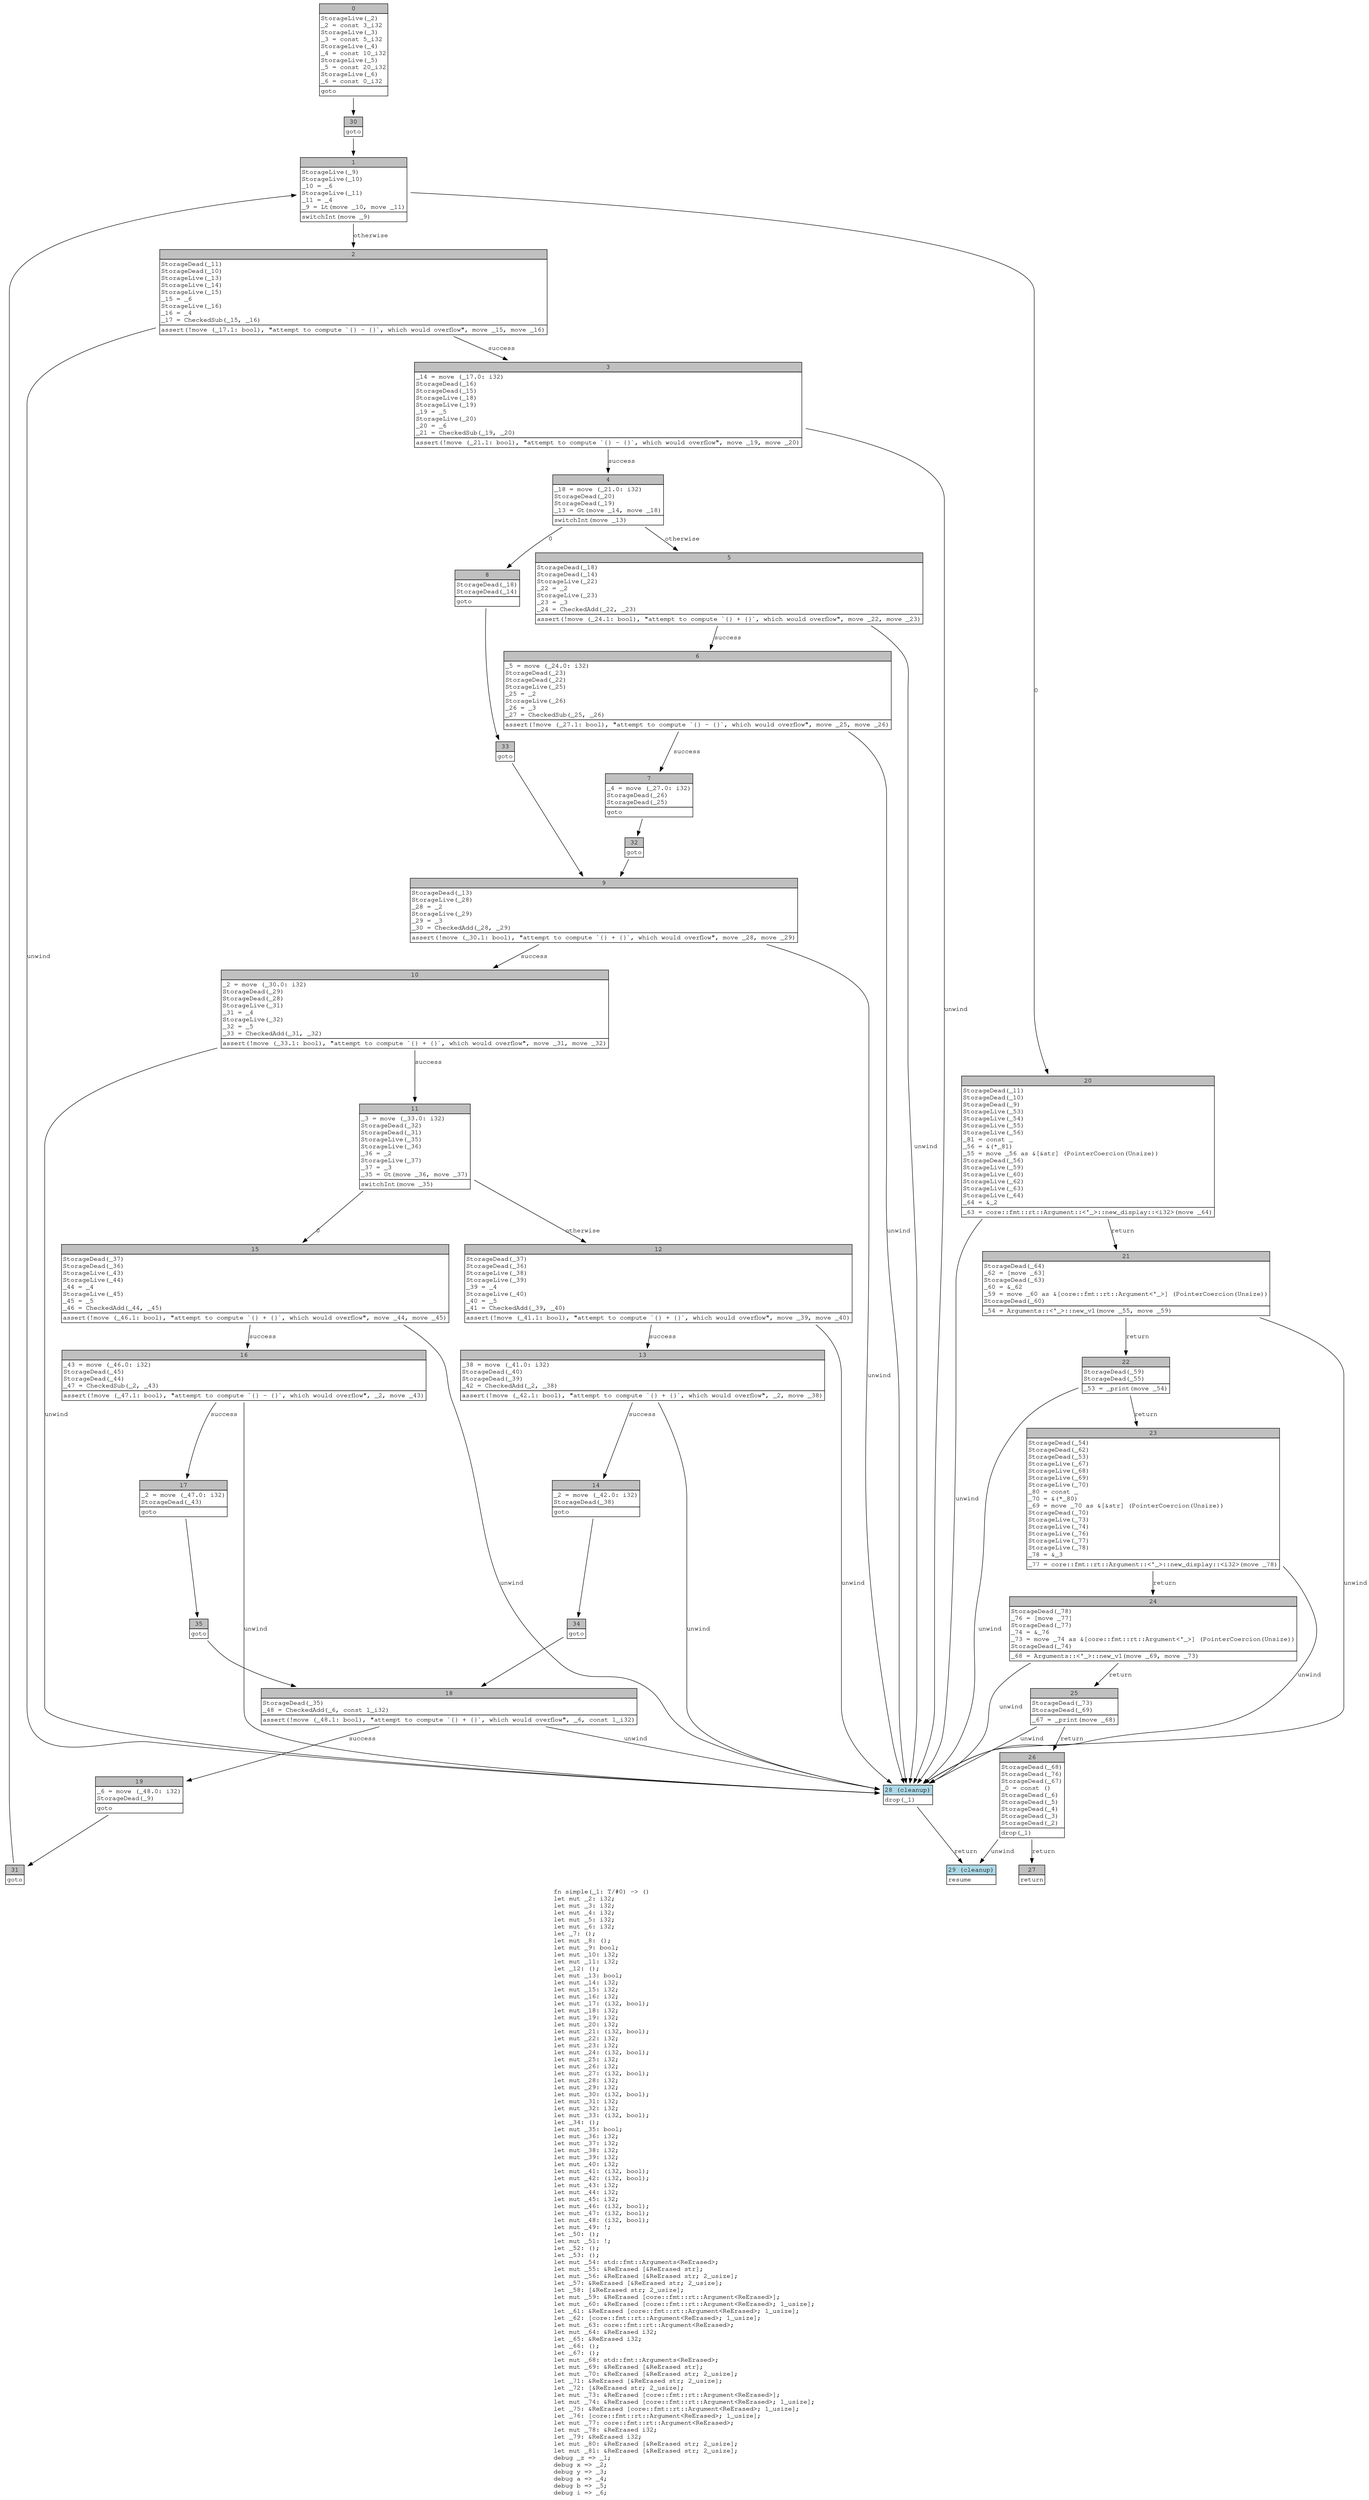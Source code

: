 digraph Mir_0_3 {
    graph [fontname="Courier, monospace"];
    node [fontname="Courier, monospace"];
    edge [fontname="Courier, monospace"];
    label=<fn simple(_1: T/#0) -&gt; ()<br align="left"/>let mut _2: i32;<br align="left"/>let mut _3: i32;<br align="left"/>let mut _4: i32;<br align="left"/>let mut _5: i32;<br align="left"/>let mut _6: i32;<br align="left"/>let _7: ();<br align="left"/>let mut _8: ();<br align="left"/>let mut _9: bool;<br align="left"/>let mut _10: i32;<br align="left"/>let mut _11: i32;<br align="left"/>let _12: ();<br align="left"/>let mut _13: bool;<br align="left"/>let mut _14: i32;<br align="left"/>let mut _15: i32;<br align="left"/>let mut _16: i32;<br align="left"/>let mut _17: (i32, bool);<br align="left"/>let mut _18: i32;<br align="left"/>let mut _19: i32;<br align="left"/>let mut _20: i32;<br align="left"/>let mut _21: (i32, bool);<br align="left"/>let mut _22: i32;<br align="left"/>let mut _23: i32;<br align="left"/>let mut _24: (i32, bool);<br align="left"/>let mut _25: i32;<br align="left"/>let mut _26: i32;<br align="left"/>let mut _27: (i32, bool);<br align="left"/>let mut _28: i32;<br align="left"/>let mut _29: i32;<br align="left"/>let mut _30: (i32, bool);<br align="left"/>let mut _31: i32;<br align="left"/>let mut _32: i32;<br align="left"/>let mut _33: (i32, bool);<br align="left"/>let _34: ();<br align="left"/>let mut _35: bool;<br align="left"/>let mut _36: i32;<br align="left"/>let mut _37: i32;<br align="left"/>let mut _38: i32;<br align="left"/>let mut _39: i32;<br align="left"/>let mut _40: i32;<br align="left"/>let mut _41: (i32, bool);<br align="left"/>let mut _42: (i32, bool);<br align="left"/>let mut _43: i32;<br align="left"/>let mut _44: i32;<br align="left"/>let mut _45: i32;<br align="left"/>let mut _46: (i32, bool);<br align="left"/>let mut _47: (i32, bool);<br align="left"/>let mut _48: (i32, bool);<br align="left"/>let mut _49: !;<br align="left"/>let _50: ();<br align="left"/>let mut _51: !;<br align="left"/>let _52: ();<br align="left"/>let _53: ();<br align="left"/>let mut _54: std::fmt::Arguments&lt;ReErased&gt;;<br align="left"/>let mut _55: &amp;ReErased [&amp;ReErased str];<br align="left"/>let mut _56: &amp;ReErased [&amp;ReErased str; 2_usize];<br align="left"/>let _57: &amp;ReErased [&amp;ReErased str; 2_usize];<br align="left"/>let _58: [&amp;ReErased str; 2_usize];<br align="left"/>let mut _59: &amp;ReErased [core::fmt::rt::Argument&lt;ReErased&gt;];<br align="left"/>let mut _60: &amp;ReErased [core::fmt::rt::Argument&lt;ReErased&gt;; 1_usize];<br align="left"/>let _61: &amp;ReErased [core::fmt::rt::Argument&lt;ReErased&gt;; 1_usize];<br align="left"/>let _62: [core::fmt::rt::Argument&lt;ReErased&gt;; 1_usize];<br align="left"/>let mut _63: core::fmt::rt::Argument&lt;ReErased&gt;;<br align="left"/>let mut _64: &amp;ReErased i32;<br align="left"/>let _65: &amp;ReErased i32;<br align="left"/>let _66: ();<br align="left"/>let _67: ();<br align="left"/>let mut _68: std::fmt::Arguments&lt;ReErased&gt;;<br align="left"/>let mut _69: &amp;ReErased [&amp;ReErased str];<br align="left"/>let mut _70: &amp;ReErased [&amp;ReErased str; 2_usize];<br align="left"/>let _71: &amp;ReErased [&amp;ReErased str; 2_usize];<br align="left"/>let _72: [&amp;ReErased str; 2_usize];<br align="left"/>let mut _73: &amp;ReErased [core::fmt::rt::Argument&lt;ReErased&gt;];<br align="left"/>let mut _74: &amp;ReErased [core::fmt::rt::Argument&lt;ReErased&gt;; 1_usize];<br align="left"/>let _75: &amp;ReErased [core::fmt::rt::Argument&lt;ReErased&gt;; 1_usize];<br align="left"/>let _76: [core::fmt::rt::Argument&lt;ReErased&gt;; 1_usize];<br align="left"/>let mut _77: core::fmt::rt::Argument&lt;ReErased&gt;;<br align="left"/>let mut _78: &amp;ReErased i32;<br align="left"/>let _79: &amp;ReErased i32;<br align="left"/>let mut _80: &amp;ReErased [&amp;ReErased str; 2_usize];<br align="left"/>let mut _81: &amp;ReErased [&amp;ReErased str; 2_usize];<br align="left"/>debug _z =&gt; _1;<br align="left"/>debug x =&gt; _2;<br align="left"/>debug y =&gt; _3;<br align="left"/>debug a =&gt; _4;<br align="left"/>debug b =&gt; _5;<br align="left"/>debug i =&gt; _6;<br align="left"/>>;
    bb0__0_3 [shape="none", label=<<table border="0" cellborder="1" cellspacing="0"><tr><td bgcolor="gray" align="center" colspan="1">0</td></tr><tr><td align="left" balign="left">StorageLive(_2)<br/>_2 = const 3_i32<br/>StorageLive(_3)<br/>_3 = const 5_i32<br/>StorageLive(_4)<br/>_4 = const 10_i32<br/>StorageLive(_5)<br/>_5 = const 20_i32<br/>StorageLive(_6)<br/>_6 = const 0_i32<br/></td></tr><tr><td align="left">goto</td></tr></table>>];
    bb1__0_3 [shape="none", label=<<table border="0" cellborder="1" cellspacing="0"><tr><td bgcolor="gray" align="center" colspan="1">1</td></tr><tr><td align="left" balign="left">StorageLive(_9)<br/>StorageLive(_10)<br/>_10 = _6<br/>StorageLive(_11)<br/>_11 = _4<br/>_9 = Lt(move _10, move _11)<br/></td></tr><tr><td align="left">switchInt(move _9)</td></tr></table>>];
    bb2__0_3 [shape="none", label=<<table border="0" cellborder="1" cellspacing="0"><tr><td bgcolor="gray" align="center" colspan="1">2</td></tr><tr><td align="left" balign="left">StorageDead(_11)<br/>StorageDead(_10)<br/>StorageLive(_13)<br/>StorageLive(_14)<br/>StorageLive(_15)<br/>_15 = _6<br/>StorageLive(_16)<br/>_16 = _4<br/>_17 = CheckedSub(_15, _16)<br/></td></tr><tr><td align="left">assert(!move (_17.1: bool), &quot;attempt to compute `{} - {}`, which would overflow&quot;, move _15, move _16)</td></tr></table>>];
    bb3__0_3 [shape="none", label=<<table border="0" cellborder="1" cellspacing="0"><tr><td bgcolor="gray" align="center" colspan="1">3</td></tr><tr><td align="left" balign="left">_14 = move (_17.0: i32)<br/>StorageDead(_16)<br/>StorageDead(_15)<br/>StorageLive(_18)<br/>StorageLive(_19)<br/>_19 = _5<br/>StorageLive(_20)<br/>_20 = _6<br/>_21 = CheckedSub(_19, _20)<br/></td></tr><tr><td align="left">assert(!move (_21.1: bool), &quot;attempt to compute `{} - {}`, which would overflow&quot;, move _19, move _20)</td></tr></table>>];
    bb4__0_3 [shape="none", label=<<table border="0" cellborder="1" cellspacing="0"><tr><td bgcolor="gray" align="center" colspan="1">4</td></tr><tr><td align="left" balign="left">_18 = move (_21.0: i32)<br/>StorageDead(_20)<br/>StorageDead(_19)<br/>_13 = Gt(move _14, move _18)<br/></td></tr><tr><td align="left">switchInt(move _13)</td></tr></table>>];
    bb5__0_3 [shape="none", label=<<table border="0" cellborder="1" cellspacing="0"><tr><td bgcolor="gray" align="center" colspan="1">5</td></tr><tr><td align="left" balign="left">StorageDead(_18)<br/>StorageDead(_14)<br/>StorageLive(_22)<br/>_22 = _2<br/>StorageLive(_23)<br/>_23 = _3<br/>_24 = CheckedAdd(_22, _23)<br/></td></tr><tr><td align="left">assert(!move (_24.1: bool), &quot;attempt to compute `{} + {}`, which would overflow&quot;, move _22, move _23)</td></tr></table>>];
    bb6__0_3 [shape="none", label=<<table border="0" cellborder="1" cellspacing="0"><tr><td bgcolor="gray" align="center" colspan="1">6</td></tr><tr><td align="left" balign="left">_5 = move (_24.0: i32)<br/>StorageDead(_23)<br/>StorageDead(_22)<br/>StorageLive(_25)<br/>_25 = _2<br/>StorageLive(_26)<br/>_26 = _3<br/>_27 = CheckedSub(_25, _26)<br/></td></tr><tr><td align="left">assert(!move (_27.1: bool), &quot;attempt to compute `{} - {}`, which would overflow&quot;, move _25, move _26)</td></tr></table>>];
    bb7__0_3 [shape="none", label=<<table border="0" cellborder="1" cellspacing="0"><tr><td bgcolor="gray" align="center" colspan="1">7</td></tr><tr><td align="left" balign="left">_4 = move (_27.0: i32)<br/>StorageDead(_26)<br/>StorageDead(_25)<br/></td></tr><tr><td align="left">goto</td></tr></table>>];
    bb8__0_3 [shape="none", label=<<table border="0" cellborder="1" cellspacing="0"><tr><td bgcolor="gray" align="center" colspan="1">8</td></tr><tr><td align="left" balign="left">StorageDead(_18)<br/>StorageDead(_14)<br/></td></tr><tr><td align="left">goto</td></tr></table>>];
    bb9__0_3 [shape="none", label=<<table border="0" cellborder="1" cellspacing="0"><tr><td bgcolor="gray" align="center" colspan="1">9</td></tr><tr><td align="left" balign="left">StorageDead(_13)<br/>StorageLive(_28)<br/>_28 = _2<br/>StorageLive(_29)<br/>_29 = _3<br/>_30 = CheckedAdd(_28, _29)<br/></td></tr><tr><td align="left">assert(!move (_30.1: bool), &quot;attempt to compute `{} + {}`, which would overflow&quot;, move _28, move _29)</td></tr></table>>];
    bb10__0_3 [shape="none", label=<<table border="0" cellborder="1" cellspacing="0"><tr><td bgcolor="gray" align="center" colspan="1">10</td></tr><tr><td align="left" balign="left">_2 = move (_30.0: i32)<br/>StorageDead(_29)<br/>StorageDead(_28)<br/>StorageLive(_31)<br/>_31 = _4<br/>StorageLive(_32)<br/>_32 = _5<br/>_33 = CheckedAdd(_31, _32)<br/></td></tr><tr><td align="left">assert(!move (_33.1: bool), &quot;attempt to compute `{} + {}`, which would overflow&quot;, move _31, move _32)</td></tr></table>>];
    bb11__0_3 [shape="none", label=<<table border="0" cellborder="1" cellspacing="0"><tr><td bgcolor="gray" align="center" colspan="1">11</td></tr><tr><td align="left" balign="left">_3 = move (_33.0: i32)<br/>StorageDead(_32)<br/>StorageDead(_31)<br/>StorageLive(_35)<br/>StorageLive(_36)<br/>_36 = _2<br/>StorageLive(_37)<br/>_37 = _3<br/>_35 = Gt(move _36, move _37)<br/></td></tr><tr><td align="left">switchInt(move _35)</td></tr></table>>];
    bb12__0_3 [shape="none", label=<<table border="0" cellborder="1" cellspacing="0"><tr><td bgcolor="gray" align="center" colspan="1">12</td></tr><tr><td align="left" balign="left">StorageDead(_37)<br/>StorageDead(_36)<br/>StorageLive(_38)<br/>StorageLive(_39)<br/>_39 = _4<br/>StorageLive(_40)<br/>_40 = _5<br/>_41 = CheckedAdd(_39, _40)<br/></td></tr><tr><td align="left">assert(!move (_41.1: bool), &quot;attempt to compute `{} + {}`, which would overflow&quot;, move _39, move _40)</td></tr></table>>];
    bb13__0_3 [shape="none", label=<<table border="0" cellborder="1" cellspacing="0"><tr><td bgcolor="gray" align="center" colspan="1">13</td></tr><tr><td align="left" balign="left">_38 = move (_41.0: i32)<br/>StorageDead(_40)<br/>StorageDead(_39)<br/>_42 = CheckedAdd(_2, _38)<br/></td></tr><tr><td align="left">assert(!move (_42.1: bool), &quot;attempt to compute `{} + {}`, which would overflow&quot;, _2, move _38)</td></tr></table>>];
    bb14__0_3 [shape="none", label=<<table border="0" cellborder="1" cellspacing="0"><tr><td bgcolor="gray" align="center" colspan="1">14</td></tr><tr><td align="left" balign="left">_2 = move (_42.0: i32)<br/>StorageDead(_38)<br/></td></tr><tr><td align="left">goto</td></tr></table>>];
    bb15__0_3 [shape="none", label=<<table border="0" cellborder="1" cellspacing="0"><tr><td bgcolor="gray" align="center" colspan="1">15</td></tr><tr><td align="left" balign="left">StorageDead(_37)<br/>StorageDead(_36)<br/>StorageLive(_43)<br/>StorageLive(_44)<br/>_44 = _4<br/>StorageLive(_45)<br/>_45 = _5<br/>_46 = CheckedAdd(_44, _45)<br/></td></tr><tr><td align="left">assert(!move (_46.1: bool), &quot;attempt to compute `{} + {}`, which would overflow&quot;, move _44, move _45)</td></tr></table>>];
    bb16__0_3 [shape="none", label=<<table border="0" cellborder="1" cellspacing="0"><tr><td bgcolor="gray" align="center" colspan="1">16</td></tr><tr><td align="left" balign="left">_43 = move (_46.0: i32)<br/>StorageDead(_45)<br/>StorageDead(_44)<br/>_47 = CheckedSub(_2, _43)<br/></td></tr><tr><td align="left">assert(!move (_47.1: bool), &quot;attempt to compute `{} - {}`, which would overflow&quot;, _2, move _43)</td></tr></table>>];
    bb17__0_3 [shape="none", label=<<table border="0" cellborder="1" cellspacing="0"><tr><td bgcolor="gray" align="center" colspan="1">17</td></tr><tr><td align="left" balign="left">_2 = move (_47.0: i32)<br/>StorageDead(_43)<br/></td></tr><tr><td align="left">goto</td></tr></table>>];
    bb18__0_3 [shape="none", label=<<table border="0" cellborder="1" cellspacing="0"><tr><td bgcolor="gray" align="center" colspan="1">18</td></tr><tr><td align="left" balign="left">StorageDead(_35)<br/>_48 = CheckedAdd(_6, const 1_i32)<br/></td></tr><tr><td align="left">assert(!move (_48.1: bool), &quot;attempt to compute `{} + {}`, which would overflow&quot;, _6, const 1_i32)</td></tr></table>>];
    bb19__0_3 [shape="none", label=<<table border="0" cellborder="1" cellspacing="0"><tr><td bgcolor="gray" align="center" colspan="1">19</td></tr><tr><td align="left" balign="left">_6 = move (_48.0: i32)<br/>StorageDead(_9)<br/></td></tr><tr><td align="left">goto</td></tr></table>>];
    bb20__0_3 [shape="none", label=<<table border="0" cellborder="1" cellspacing="0"><tr><td bgcolor="gray" align="center" colspan="1">20</td></tr><tr><td align="left" balign="left">StorageDead(_11)<br/>StorageDead(_10)<br/>StorageDead(_9)<br/>StorageLive(_53)<br/>StorageLive(_54)<br/>StorageLive(_55)<br/>StorageLive(_56)<br/>_81 = const _<br/>_56 = &amp;(*_81)<br/>_55 = move _56 as &amp;[&amp;str] (PointerCoercion(Unsize))<br/>StorageDead(_56)<br/>StorageLive(_59)<br/>StorageLive(_60)<br/>StorageLive(_62)<br/>StorageLive(_63)<br/>StorageLive(_64)<br/>_64 = &amp;_2<br/></td></tr><tr><td align="left">_63 = core::fmt::rt::Argument::&lt;'_&gt;::new_display::&lt;i32&gt;(move _64)</td></tr></table>>];
    bb21__0_3 [shape="none", label=<<table border="0" cellborder="1" cellspacing="0"><tr><td bgcolor="gray" align="center" colspan="1">21</td></tr><tr><td align="left" balign="left">StorageDead(_64)<br/>_62 = [move _63]<br/>StorageDead(_63)<br/>_60 = &amp;_62<br/>_59 = move _60 as &amp;[core::fmt::rt::Argument&lt;'_&gt;] (PointerCoercion(Unsize))<br/>StorageDead(_60)<br/></td></tr><tr><td align="left">_54 = Arguments::&lt;'_&gt;::new_v1(move _55, move _59)</td></tr></table>>];
    bb22__0_3 [shape="none", label=<<table border="0" cellborder="1" cellspacing="0"><tr><td bgcolor="gray" align="center" colspan="1">22</td></tr><tr><td align="left" balign="left">StorageDead(_59)<br/>StorageDead(_55)<br/></td></tr><tr><td align="left">_53 = _print(move _54)</td></tr></table>>];
    bb23__0_3 [shape="none", label=<<table border="0" cellborder="1" cellspacing="0"><tr><td bgcolor="gray" align="center" colspan="1">23</td></tr><tr><td align="left" balign="left">StorageDead(_54)<br/>StorageDead(_62)<br/>StorageDead(_53)<br/>StorageLive(_67)<br/>StorageLive(_68)<br/>StorageLive(_69)<br/>StorageLive(_70)<br/>_80 = const _<br/>_70 = &amp;(*_80)<br/>_69 = move _70 as &amp;[&amp;str] (PointerCoercion(Unsize))<br/>StorageDead(_70)<br/>StorageLive(_73)<br/>StorageLive(_74)<br/>StorageLive(_76)<br/>StorageLive(_77)<br/>StorageLive(_78)<br/>_78 = &amp;_3<br/></td></tr><tr><td align="left">_77 = core::fmt::rt::Argument::&lt;'_&gt;::new_display::&lt;i32&gt;(move _78)</td></tr></table>>];
    bb24__0_3 [shape="none", label=<<table border="0" cellborder="1" cellspacing="0"><tr><td bgcolor="gray" align="center" colspan="1">24</td></tr><tr><td align="left" balign="left">StorageDead(_78)<br/>_76 = [move _77]<br/>StorageDead(_77)<br/>_74 = &amp;_76<br/>_73 = move _74 as &amp;[core::fmt::rt::Argument&lt;'_&gt;] (PointerCoercion(Unsize))<br/>StorageDead(_74)<br/></td></tr><tr><td align="left">_68 = Arguments::&lt;'_&gt;::new_v1(move _69, move _73)</td></tr></table>>];
    bb25__0_3 [shape="none", label=<<table border="0" cellborder="1" cellspacing="0"><tr><td bgcolor="gray" align="center" colspan="1">25</td></tr><tr><td align="left" balign="left">StorageDead(_73)<br/>StorageDead(_69)<br/></td></tr><tr><td align="left">_67 = _print(move _68)</td></tr></table>>];
    bb26__0_3 [shape="none", label=<<table border="0" cellborder="1" cellspacing="0"><tr><td bgcolor="gray" align="center" colspan="1">26</td></tr><tr><td align="left" balign="left">StorageDead(_68)<br/>StorageDead(_76)<br/>StorageDead(_67)<br/>_0 = const ()<br/>StorageDead(_6)<br/>StorageDead(_5)<br/>StorageDead(_4)<br/>StorageDead(_3)<br/>StorageDead(_2)<br/></td></tr><tr><td align="left">drop(_1)</td></tr></table>>];
    bb27__0_3 [shape="none", label=<<table border="0" cellborder="1" cellspacing="0"><tr><td bgcolor="gray" align="center" colspan="1">27</td></tr><tr><td align="left">return</td></tr></table>>];
    bb28__0_3 [shape="none", label=<<table border="0" cellborder="1" cellspacing="0"><tr><td bgcolor="lightblue" align="center" colspan="1">28 (cleanup)</td></tr><tr><td align="left">drop(_1)</td></tr></table>>];
    bb29__0_3 [shape="none", label=<<table border="0" cellborder="1" cellspacing="0"><tr><td bgcolor="lightblue" align="center" colspan="1">29 (cleanup)</td></tr><tr><td align="left">resume</td></tr></table>>];
    bb30__0_3 [shape="none", label=<<table border="0" cellborder="1" cellspacing="0"><tr><td bgcolor="gray" align="center" colspan="1">30</td></tr><tr><td align="left">goto</td></tr></table>>];
    bb31__0_3 [shape="none", label=<<table border="0" cellborder="1" cellspacing="0"><tr><td bgcolor="gray" align="center" colspan="1">31</td></tr><tr><td align="left">goto</td></tr></table>>];
    bb32__0_3 [shape="none", label=<<table border="0" cellborder="1" cellspacing="0"><tr><td bgcolor="gray" align="center" colspan="1">32</td></tr><tr><td align="left">goto</td></tr></table>>];
    bb33__0_3 [shape="none", label=<<table border="0" cellborder="1" cellspacing="0"><tr><td bgcolor="gray" align="center" colspan="1">33</td></tr><tr><td align="left">goto</td></tr></table>>];
    bb34__0_3 [shape="none", label=<<table border="0" cellborder="1" cellspacing="0"><tr><td bgcolor="gray" align="center" colspan="1">34</td></tr><tr><td align="left">goto</td></tr></table>>];
    bb35__0_3 [shape="none", label=<<table border="0" cellborder="1" cellspacing="0"><tr><td bgcolor="gray" align="center" colspan="1">35</td></tr><tr><td align="left">goto</td></tr></table>>];
    bb0__0_3 -> bb30__0_3 [label=""];
    bb1__0_3 -> bb20__0_3 [label="0"];
    bb1__0_3 -> bb2__0_3 [label="otherwise"];
    bb2__0_3 -> bb3__0_3 [label="success"];
    bb2__0_3 -> bb28__0_3 [label="unwind"];
    bb3__0_3 -> bb4__0_3 [label="success"];
    bb3__0_3 -> bb28__0_3 [label="unwind"];
    bb4__0_3 -> bb8__0_3 [label="0"];
    bb4__0_3 -> bb5__0_3 [label="otherwise"];
    bb5__0_3 -> bb6__0_3 [label="success"];
    bb5__0_3 -> bb28__0_3 [label="unwind"];
    bb6__0_3 -> bb7__0_3 [label="success"];
    bb6__0_3 -> bb28__0_3 [label="unwind"];
    bb7__0_3 -> bb32__0_3 [label=""];
    bb8__0_3 -> bb33__0_3 [label=""];
    bb9__0_3 -> bb10__0_3 [label="success"];
    bb9__0_3 -> bb28__0_3 [label="unwind"];
    bb10__0_3 -> bb11__0_3 [label="success"];
    bb10__0_3 -> bb28__0_3 [label="unwind"];
    bb11__0_3 -> bb15__0_3 [label="0"];
    bb11__0_3 -> bb12__0_3 [label="otherwise"];
    bb12__0_3 -> bb13__0_3 [label="success"];
    bb12__0_3 -> bb28__0_3 [label="unwind"];
    bb13__0_3 -> bb14__0_3 [label="success"];
    bb13__0_3 -> bb28__0_3 [label="unwind"];
    bb14__0_3 -> bb34__0_3 [label=""];
    bb15__0_3 -> bb16__0_3 [label="success"];
    bb15__0_3 -> bb28__0_3 [label="unwind"];
    bb16__0_3 -> bb17__0_3 [label="success"];
    bb16__0_3 -> bb28__0_3 [label="unwind"];
    bb17__0_3 -> bb35__0_3 [label=""];
    bb18__0_3 -> bb19__0_3 [label="success"];
    bb18__0_3 -> bb28__0_3 [label="unwind"];
    bb19__0_3 -> bb31__0_3 [label=""];
    bb20__0_3 -> bb21__0_3 [label="return"];
    bb20__0_3 -> bb28__0_3 [label="unwind"];
    bb21__0_3 -> bb22__0_3 [label="return"];
    bb21__0_3 -> bb28__0_3 [label="unwind"];
    bb22__0_3 -> bb23__0_3 [label="return"];
    bb22__0_3 -> bb28__0_3 [label="unwind"];
    bb23__0_3 -> bb24__0_3 [label="return"];
    bb23__0_3 -> bb28__0_3 [label="unwind"];
    bb24__0_3 -> bb25__0_3 [label="return"];
    bb24__0_3 -> bb28__0_3 [label="unwind"];
    bb25__0_3 -> bb26__0_3 [label="return"];
    bb25__0_3 -> bb28__0_3 [label="unwind"];
    bb26__0_3 -> bb27__0_3 [label="return"];
    bb26__0_3 -> bb29__0_3 [label="unwind"];
    bb28__0_3 -> bb29__0_3 [label="return"];
    bb30__0_3 -> bb1__0_3 [label=""];
    bb31__0_3 -> bb1__0_3 [label=""];
    bb32__0_3 -> bb9__0_3 [label=""];
    bb33__0_3 -> bb9__0_3 [label=""];
    bb34__0_3 -> bb18__0_3 [label=""];
    bb35__0_3 -> bb18__0_3 [label=""];
}
